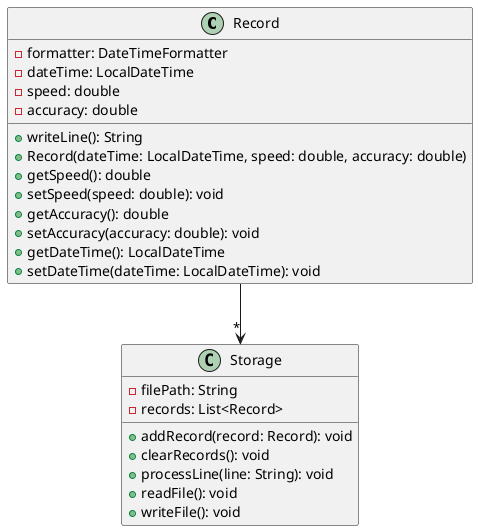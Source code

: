 @startuml

class Record {
    -formatter: DateTimeFormatter
    -dateTime: LocalDateTime
    -speed: double
    -accuracy: double
    +writeLine(): String
    +Record(dateTime: LocalDateTime, speed: double, accuracy: double)
    +getSpeed(): double
    +setSpeed(speed: double): void
    +getAccuracy(): double
    +setAccuracy(accuracy: double): void
    +getDateTime(): LocalDateTime
    +setDateTime(dateTime: LocalDateTime): void
}

class Storage {
    -filePath: String
    -records: List<Record>
    +addRecord(record: Record): void
    +clearRecords(): void
    +processLine(line: String): void
    +readFile(): void
    +writeFile(): void
}

Record --> "*" Storage

@enduml
